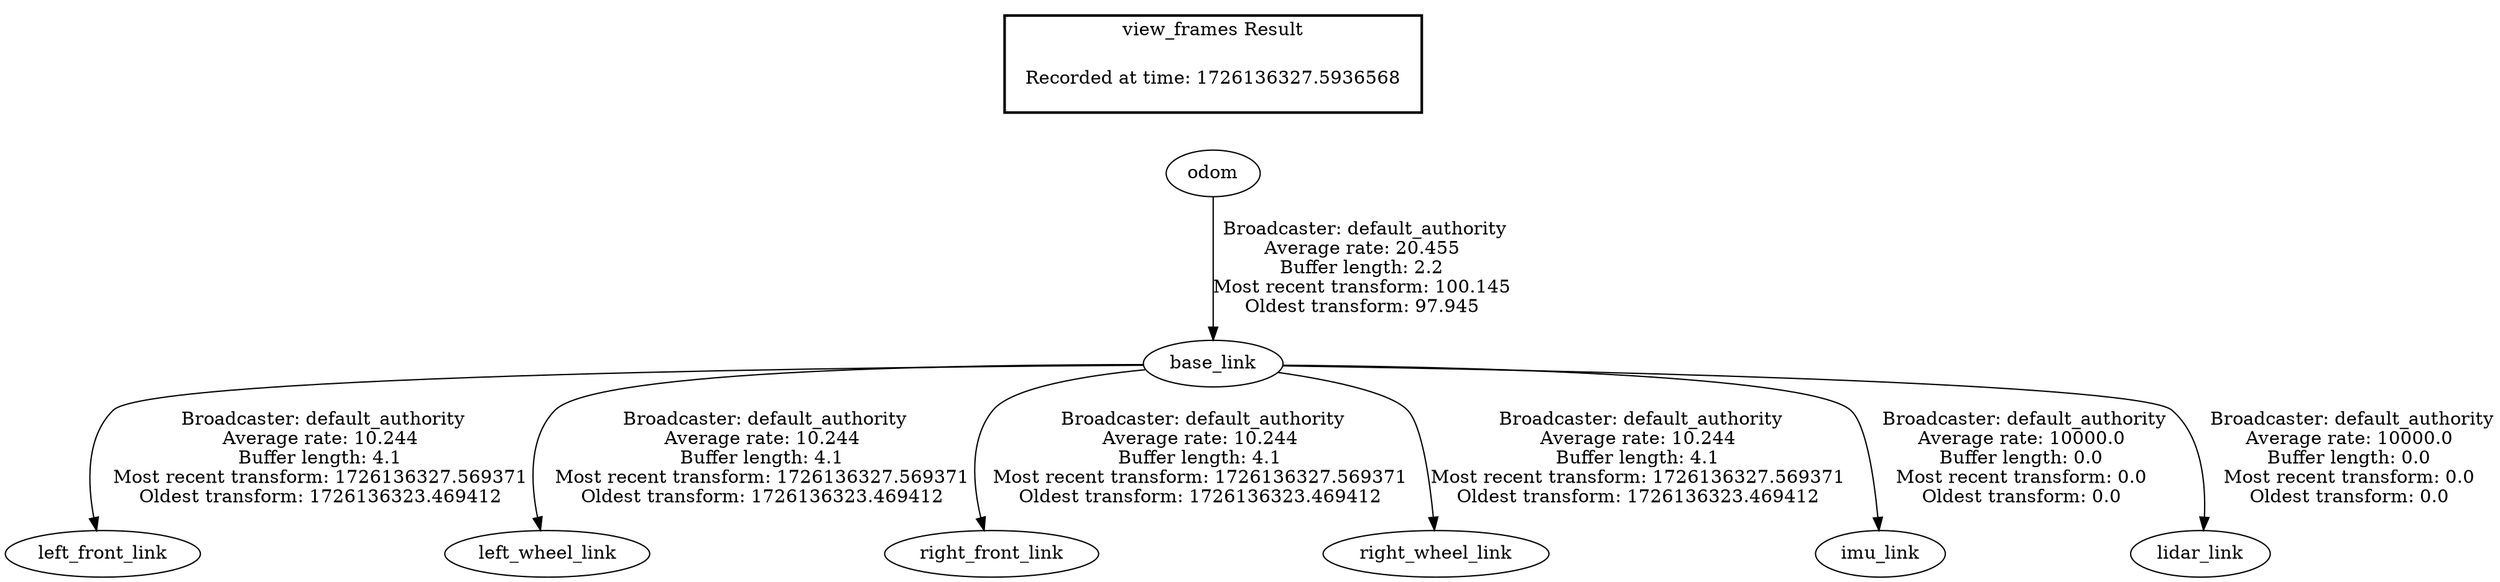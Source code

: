 digraph G {
"base_link" -> "left_front_link"[label=" Broadcaster: default_authority\nAverage rate: 10.244\nBuffer length: 4.1\nMost recent transform: 1726136327.569371\nOldest transform: 1726136323.469412\n"];
"odom" -> "base_link"[label=" Broadcaster: default_authority\nAverage rate: 20.455\nBuffer length: 2.2\nMost recent transform: 100.145\nOldest transform: 97.945\n"];
"base_link" -> "left_wheel_link"[label=" Broadcaster: default_authority\nAverage rate: 10.244\nBuffer length: 4.1\nMost recent transform: 1726136327.569371\nOldest transform: 1726136323.469412\n"];
"base_link" -> "right_front_link"[label=" Broadcaster: default_authority\nAverage rate: 10.244\nBuffer length: 4.1\nMost recent transform: 1726136327.569371\nOldest transform: 1726136323.469412\n"];
"base_link" -> "right_wheel_link"[label=" Broadcaster: default_authority\nAverage rate: 10.244\nBuffer length: 4.1\nMost recent transform: 1726136327.569371\nOldest transform: 1726136323.469412\n"];
"base_link" -> "imu_link"[label=" Broadcaster: default_authority\nAverage rate: 10000.0\nBuffer length: 0.0\nMost recent transform: 0.0\nOldest transform: 0.0\n"];
"base_link" -> "lidar_link"[label=" Broadcaster: default_authority\nAverage rate: 10000.0\nBuffer length: 0.0\nMost recent transform: 0.0\nOldest transform: 0.0\n"];
edge [style=invis];
 subgraph cluster_legend { style=bold; color=black; label ="view_frames Result";
"Recorded at time: 1726136327.5936568"[ shape=plaintext ] ;
}->"odom";
}